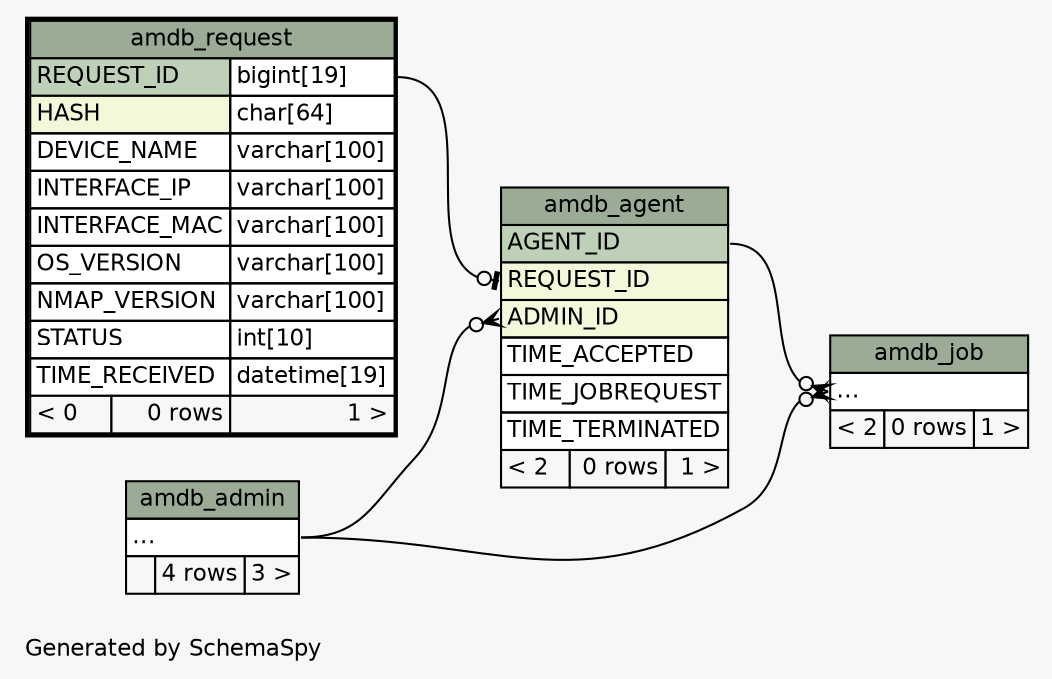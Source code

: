 // dot 2.38.0 on Linux 4.0.5-gentoo
// SchemaSpy rev 590
digraph "twoDegreesRelationshipsDiagram" {
  graph [
    rankdir="RL"
    bgcolor="#f7f7f7"
    label="\nGenerated by SchemaSpy"
    labeljust="l"
    nodesep="0.18"
    ranksep="0.46"
    fontname="Helvetica"
    fontsize="11"
  ];
  node [
    fontname="Helvetica"
    fontsize="11"
    shape="plaintext"
  ];
  edge [
    arrowsize="0.8"
  ];
  "amdb_agent":"ADMIN_ID":w -> "amdb_admin":"elipses":e [arrowhead=none dir=back arrowtail=crowodot];
  "amdb_agent":"REQUEST_ID":w -> "amdb_request":"REQUEST_ID.type":e [arrowhead=none dir=back arrowtail=teeodot];
  "amdb_job":"elipses":w -> "amdb_admin":"elipses":e [arrowhead=none dir=back arrowtail=crowodot];
  "amdb_job":"elipses":w -> "amdb_agent":"AGENT_ID":e [arrowhead=none dir=back arrowtail=crowodot];
  "amdb_admin" [
    label=<
    <TABLE BORDER="0" CELLBORDER="1" CELLSPACING="0" BGCOLOR="#ffffff">
      <TR><TD COLSPAN="3" BGCOLOR="#9bab96" ALIGN="CENTER">amdb_admin</TD></TR>
      <TR><TD PORT="elipses" COLSPAN="3" ALIGN="LEFT">...</TD></TR>
      <TR><TD ALIGN="LEFT" BGCOLOR="#f7f7f7">  </TD><TD ALIGN="RIGHT" BGCOLOR="#f7f7f7">4 rows</TD><TD ALIGN="RIGHT" BGCOLOR="#f7f7f7">3 &gt;</TD></TR>
    </TABLE>>
    URL="amdb_admin.html"
    tooltip="amdb_admin"
  ];
  "amdb_agent" [
    label=<
    <TABLE BORDER="0" CELLBORDER="1" CELLSPACING="0" BGCOLOR="#ffffff">
      <TR><TD COLSPAN="3" BGCOLOR="#9bab96" ALIGN="CENTER">amdb_agent</TD></TR>
      <TR><TD PORT="AGENT_ID" COLSPAN="3" BGCOLOR="#bed1b8" ALIGN="LEFT">AGENT_ID</TD></TR>
      <TR><TD PORT="REQUEST_ID" COLSPAN="3" BGCOLOR="#f4f7da" ALIGN="LEFT">REQUEST_ID</TD></TR>
      <TR><TD PORT="ADMIN_ID" COLSPAN="3" BGCOLOR="#f4f7da" ALIGN="LEFT">ADMIN_ID</TD></TR>
      <TR><TD PORT="TIME_ACCEPTED" COLSPAN="3" ALIGN="LEFT">TIME_ACCEPTED</TD></TR>
      <TR><TD PORT="TIME_JOBREQUEST" COLSPAN="3" ALIGN="LEFT">TIME_JOBREQUEST</TD></TR>
      <TR><TD PORT="TIME_TERMINATED" COLSPAN="3" ALIGN="LEFT">TIME_TERMINATED</TD></TR>
      <TR><TD ALIGN="LEFT" BGCOLOR="#f7f7f7">&lt; 2</TD><TD ALIGN="RIGHT" BGCOLOR="#f7f7f7">0 rows</TD><TD ALIGN="RIGHT" BGCOLOR="#f7f7f7">1 &gt;</TD></TR>
    </TABLE>>
    URL="amdb_agent.html"
    tooltip="amdb_agent"
  ];
  "amdb_job" [
    label=<
    <TABLE BORDER="0" CELLBORDER="1" CELLSPACING="0" BGCOLOR="#ffffff">
      <TR><TD COLSPAN="3" BGCOLOR="#9bab96" ALIGN="CENTER">amdb_job</TD></TR>
      <TR><TD PORT="elipses" COLSPAN="3" ALIGN="LEFT">...</TD></TR>
      <TR><TD ALIGN="LEFT" BGCOLOR="#f7f7f7">&lt; 2</TD><TD ALIGN="RIGHT" BGCOLOR="#f7f7f7">0 rows</TD><TD ALIGN="RIGHT" BGCOLOR="#f7f7f7">1 &gt;</TD></TR>
    </TABLE>>
    URL="amdb_job.html"
    tooltip="amdb_job"
  ];
  "amdb_request" [
    label=<
    <TABLE BORDER="2" CELLBORDER="1" CELLSPACING="0" BGCOLOR="#ffffff">
      <TR><TD COLSPAN="3" BGCOLOR="#9bab96" ALIGN="CENTER">amdb_request</TD></TR>
      <TR><TD PORT="REQUEST_ID" COLSPAN="2" BGCOLOR="#bed1b8" ALIGN="LEFT">REQUEST_ID</TD><TD PORT="REQUEST_ID.type" ALIGN="LEFT">bigint[19]</TD></TR>
      <TR><TD PORT="HASH" COLSPAN="2" BGCOLOR="#f4f7da" ALIGN="LEFT">HASH</TD><TD PORT="HASH.type" ALIGN="LEFT">char[64]</TD></TR>
      <TR><TD PORT="DEVICE_NAME" COLSPAN="2" ALIGN="LEFT">DEVICE_NAME</TD><TD PORT="DEVICE_NAME.type" ALIGN="LEFT">varchar[100]</TD></TR>
      <TR><TD PORT="INTERFACE_IP" COLSPAN="2" ALIGN="LEFT">INTERFACE_IP</TD><TD PORT="INTERFACE_IP.type" ALIGN="LEFT">varchar[100]</TD></TR>
      <TR><TD PORT="INTERFACE_MAC" COLSPAN="2" ALIGN="LEFT">INTERFACE_MAC</TD><TD PORT="INTERFACE_MAC.type" ALIGN="LEFT">varchar[100]</TD></TR>
      <TR><TD PORT="OS_VERSION" COLSPAN="2" ALIGN="LEFT">OS_VERSION</TD><TD PORT="OS_VERSION.type" ALIGN="LEFT">varchar[100]</TD></TR>
      <TR><TD PORT="NMAP_VERSION" COLSPAN="2" ALIGN="LEFT">NMAP_VERSION</TD><TD PORT="NMAP_VERSION.type" ALIGN="LEFT">varchar[100]</TD></TR>
      <TR><TD PORT="STATUS" COLSPAN="2" ALIGN="LEFT">STATUS</TD><TD PORT="STATUS.type" ALIGN="LEFT">int[10]</TD></TR>
      <TR><TD PORT="TIME_RECEIVED" COLSPAN="2" ALIGN="LEFT">TIME_RECEIVED</TD><TD PORT="TIME_RECEIVED.type" ALIGN="LEFT">datetime[19]</TD></TR>
      <TR><TD ALIGN="LEFT" BGCOLOR="#f7f7f7">&lt; 0</TD><TD ALIGN="RIGHT" BGCOLOR="#f7f7f7">0 rows</TD><TD ALIGN="RIGHT" BGCOLOR="#f7f7f7">1 &gt;</TD></TR>
    </TABLE>>
    URL="amdb_request.html"
    tooltip="amdb_request"
  ];
}
